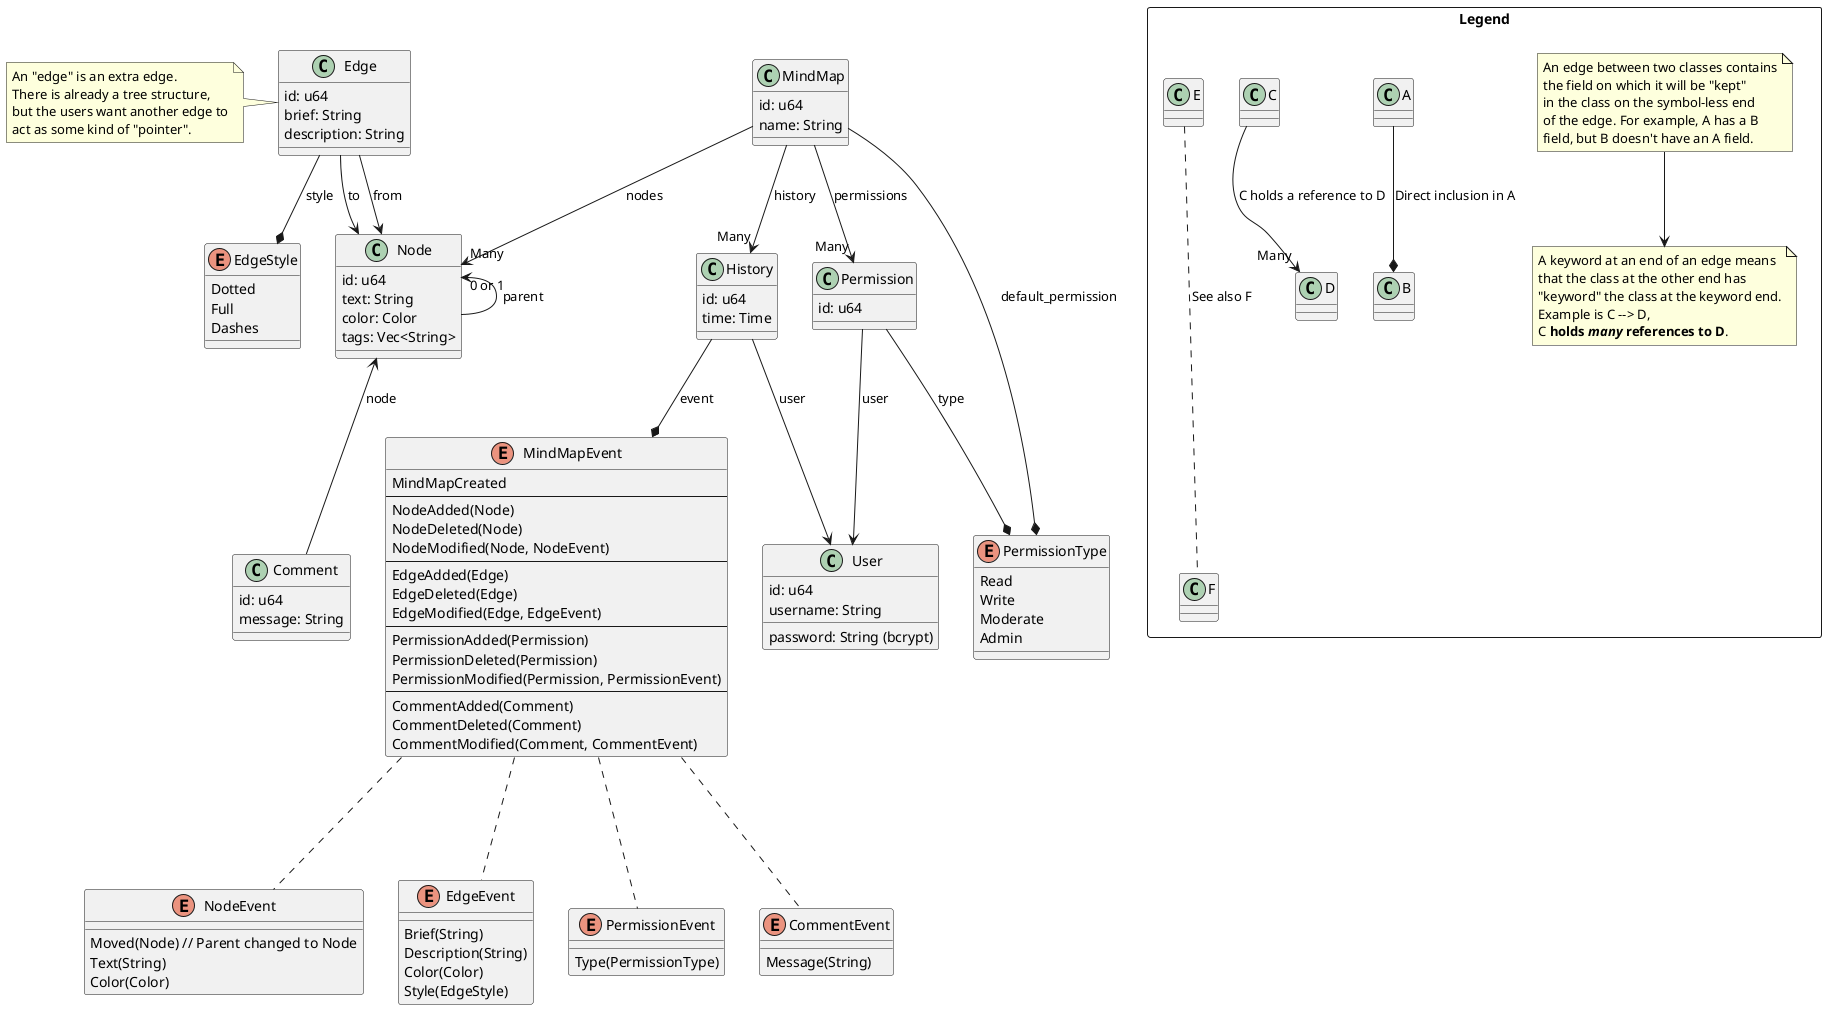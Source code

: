 @startuml

class MindMap {
	id: u64
	name: String
}

MindMap --> "Many" Node : nodes
MindMap --> "Many" Permission : permissions
MindMap --* PermissionType : default_permission
MindMap --> "Many" History : history

class Permission {
	id: u64
}

Permission --> User : user
Permission --* PermissionType : type

enum PermissionType {
	Read
	Write
	Moderate
	Admin
}

class Node {
	id: u64
	text: String
	color: Color
	tags: Vec<String>
}

Node "0 or 1" <-- Node : parent

class Comment {
	id: u64
	message: String
}

Node <-- Comment : node

class Edge {
	id: u64
	brief: String
	description: String
}

note left of Edge
	An "edge" is an extra edge. 
	There is already a tree structure,
	but the users want another edge to
	act as some kind of "pointer".
end note

Edge --> Node : from
Edge --> Node : to

enum EdgeStyle {
	Dotted
	Full
	Dashes
}

Edge --* EdgeStyle : style

class User {
	id: u64
	username: String
	password: String (bcrypt)
}

class History {
	id: u64
	time: Time
}

History --> User : user

enum MindMapEvent {
	MindMapCreated
	---
	NodeAdded(Node)
	NodeDeleted(Node)
	NodeModified(Node, NodeEvent)
	---
	EdgeAdded(Edge)
	EdgeDeleted(Edge)
	EdgeModified(Edge, EdgeEvent)
	---
	PermissionAdded(Permission)
	PermissionDeleted(Permission)
	PermissionModified(Permission, PermissionEvent)
	---
	CommentAdded(Comment)
	CommentDeleted(Comment)
	CommentModified(Comment, CommentEvent)
}

History --* MindMapEvent : event

enum NodeEvent {
	Moved(Node) // Parent changed to Node
	Text(String)
	Color(Color)
}

MindMapEvent ... NodeEvent

enum EdgeEvent {
	Brief(String)
	Description(String)
	Color(Color)
	Style(EdgeStyle)
}

MindMapEvent ... EdgeEvent

enum PermissionEvent {
	Type(PermissionType)
}

MindMapEvent ... PermissionEvent

enum CommentEvent {
	Message(String)
}

MindMapEvent ... CommentEvent

package Legend <<Rectangle>> {
	class A
	class B
	A --* B : Direct inclusion in A

	class C
	class D
	C --> "Many" D : C holds a reference to D

	class E
	class F
	E ... F : See also F

	together {
		note as legend_note_1
			An edge between two classes contains
			the field on which it will be "kept"
			in the class on the symbol-less end
			of the edge. For example, A has a B
			field, but B doesn't have an A field.
		end note

		note as legend_note_2
			A keyword at an end of an edge means
			that the class at the other end has
			"keyword" the class at the keyword end.
			Example is C --> D,
			C <b>holds <i>many</i> references to D</b>.
		end note

		legend_note_1 -down-> legend_note_2
	}
}

@enduml
